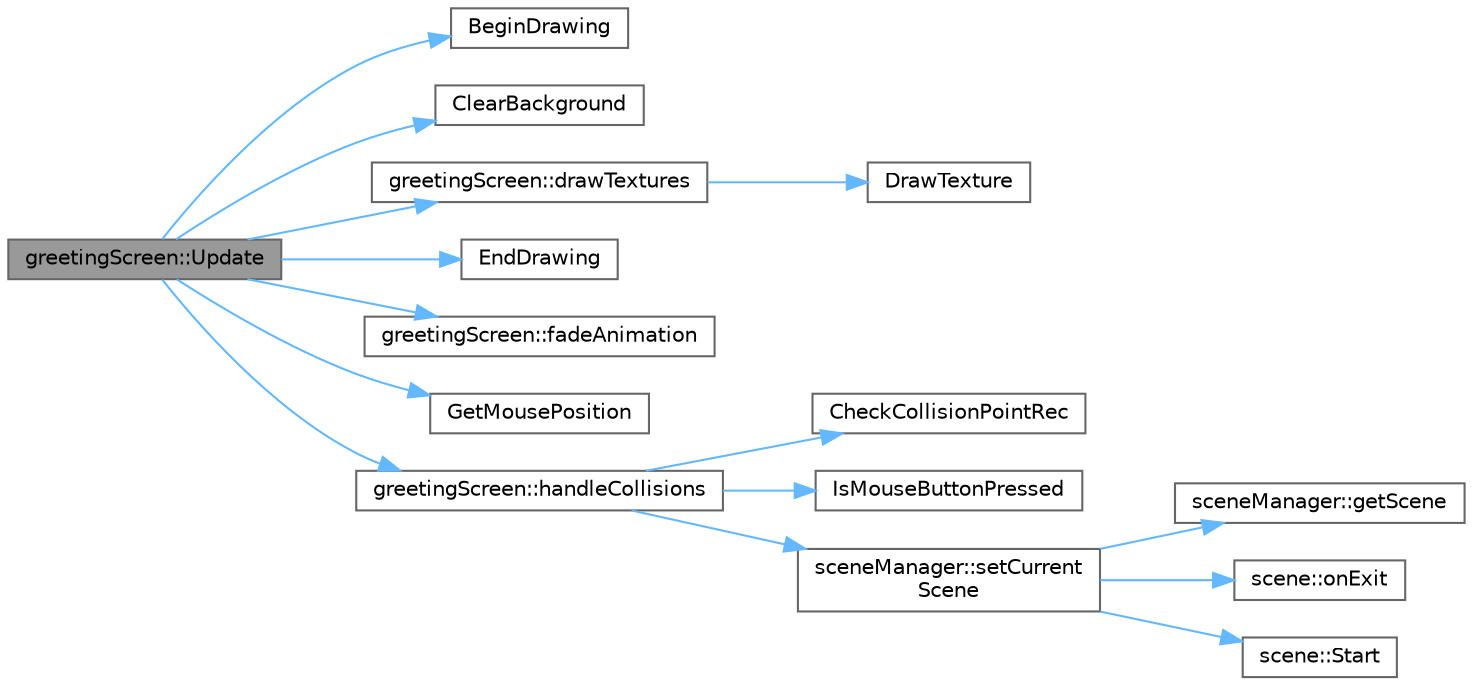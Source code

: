 digraph "greetingScreen::Update"
{
 // INTERACTIVE_SVG=YES
 // LATEX_PDF_SIZE
  bgcolor="transparent";
  edge [fontname=Helvetica,fontsize=10,labelfontname=Helvetica,labelfontsize=10];
  node [fontname=Helvetica,fontsize=10,shape=box,height=0.2,width=0.4];
  rankdir="LR";
  Node1 [label="greetingScreen::Update",height=0.2,width=0.4,color="gray40", fillcolor="grey60", style="filled", fontcolor="black",tooltip=" "];
  Node1 -> Node2 [color="steelblue1",style="solid"];
  Node2 [label="BeginDrawing",height=0.2,width=0.4,color="grey40", fillcolor="white", style="filled",URL="$raylib_8h.html#a6a5f60baaf1babaae6b0a6edcc55a46c",tooltip=" "];
  Node1 -> Node3 [color="steelblue1",style="solid"];
  Node3 [label="ClearBackground",height=0.2,width=0.4,color="grey40", fillcolor="white", style="filled",URL="$raylib_8h.html#a2a13b1782563e1cad3f415c4b4feacdd",tooltip=" "];
  Node1 -> Node4 [color="steelblue1",style="solid"];
  Node4 [label="greetingScreen::drawTextures",height=0.2,width=0.4,color="grey40", fillcolor="white", style="filled",URL="$classgreeting_screen.html#a8043c4fe97ab39e32653496df8672200",tooltip=" "];
  Node4 -> Node5 [color="steelblue1",style="solid"];
  Node5 [label="DrawTexture",height=0.2,width=0.4,color="grey40", fillcolor="white", style="filled",URL="$raylib_8h.html#ae2cc02465823b1b9c6addf67163c0e11",tooltip=" "];
  Node1 -> Node6 [color="steelblue1",style="solid"];
  Node6 [label="EndDrawing",height=0.2,width=0.4,color="grey40", fillcolor="white", style="filled",URL="$raylib_8h.html#a7631fc4ac264364a24241c83dfc98685",tooltip=" "];
  Node1 -> Node7 [color="steelblue1",style="solid"];
  Node7 [label="greetingScreen::fadeAnimation",height=0.2,width=0.4,color="grey40", fillcolor="white", style="filled",URL="$classgreeting_screen.html#aeb4c3ddda6906020203103c859040e4f",tooltip=" "];
  Node1 -> Node8 [color="steelblue1",style="solid"];
  Node8 [label="GetMousePosition",height=0.2,width=0.4,color="grey40", fillcolor="white", style="filled",URL="$raylib_8h.html#ab9f5c010c30d4652f5d3c26c652a5ab6",tooltip=" "];
  Node1 -> Node9 [color="steelblue1",style="solid"];
  Node9 [label="greetingScreen::handleCollisions",height=0.2,width=0.4,color="grey40", fillcolor="white", style="filled",URL="$classgreeting_screen.html#ae79253b111ec1be4e5f60086764df53c",tooltip=" "];
  Node9 -> Node10 [color="steelblue1",style="solid"];
  Node10 [label="CheckCollisionPointRec",height=0.2,width=0.4,color="grey40", fillcolor="white", style="filled",URL="$raylib_8h.html#ab68cac8a5da75126cd8a1fbfa6703f09",tooltip=" "];
  Node9 -> Node11 [color="steelblue1",style="solid"];
  Node11 [label="IsMouseButtonPressed",height=0.2,width=0.4,color="grey40", fillcolor="white", style="filled",URL="$raylib_8h.html#ad2cec5ca39659dd5242e69843ecb638a",tooltip=" "];
  Node9 -> Node12 [color="steelblue1",style="solid"];
  Node12 [label="sceneManager::setCurrent\lScene",height=0.2,width=0.4,color="grey40", fillcolor="white", style="filled",URL="$classscene_manager.html#aeb97acb15e0dd0b3aa2847a760f47078",tooltip=" "];
  Node12 -> Node13 [color="steelblue1",style="solid"];
  Node13 [label="sceneManager::getScene",height=0.2,width=0.4,color="grey40", fillcolor="white", style="filled",URL="$classscene_manager.html#a48c6d996c4a052e694d288ebbe117fe0",tooltip=" "];
  Node12 -> Node14 [color="steelblue1",style="solid"];
  Node14 [label="scene::onExit",height=0.2,width=0.4,color="grey40", fillcolor="white", style="filled",URL="$classscene.html#a75fdc3a309f484ee422bba31c71bad80",tooltip=" "];
  Node12 -> Node15 [color="steelblue1",style="solid"];
  Node15 [label="scene::Start",height=0.2,width=0.4,color="grey40", fillcolor="white", style="filled",URL="$classscene.html#a3607e35584006f62e88514b945437ba3",tooltip=" "];
}
